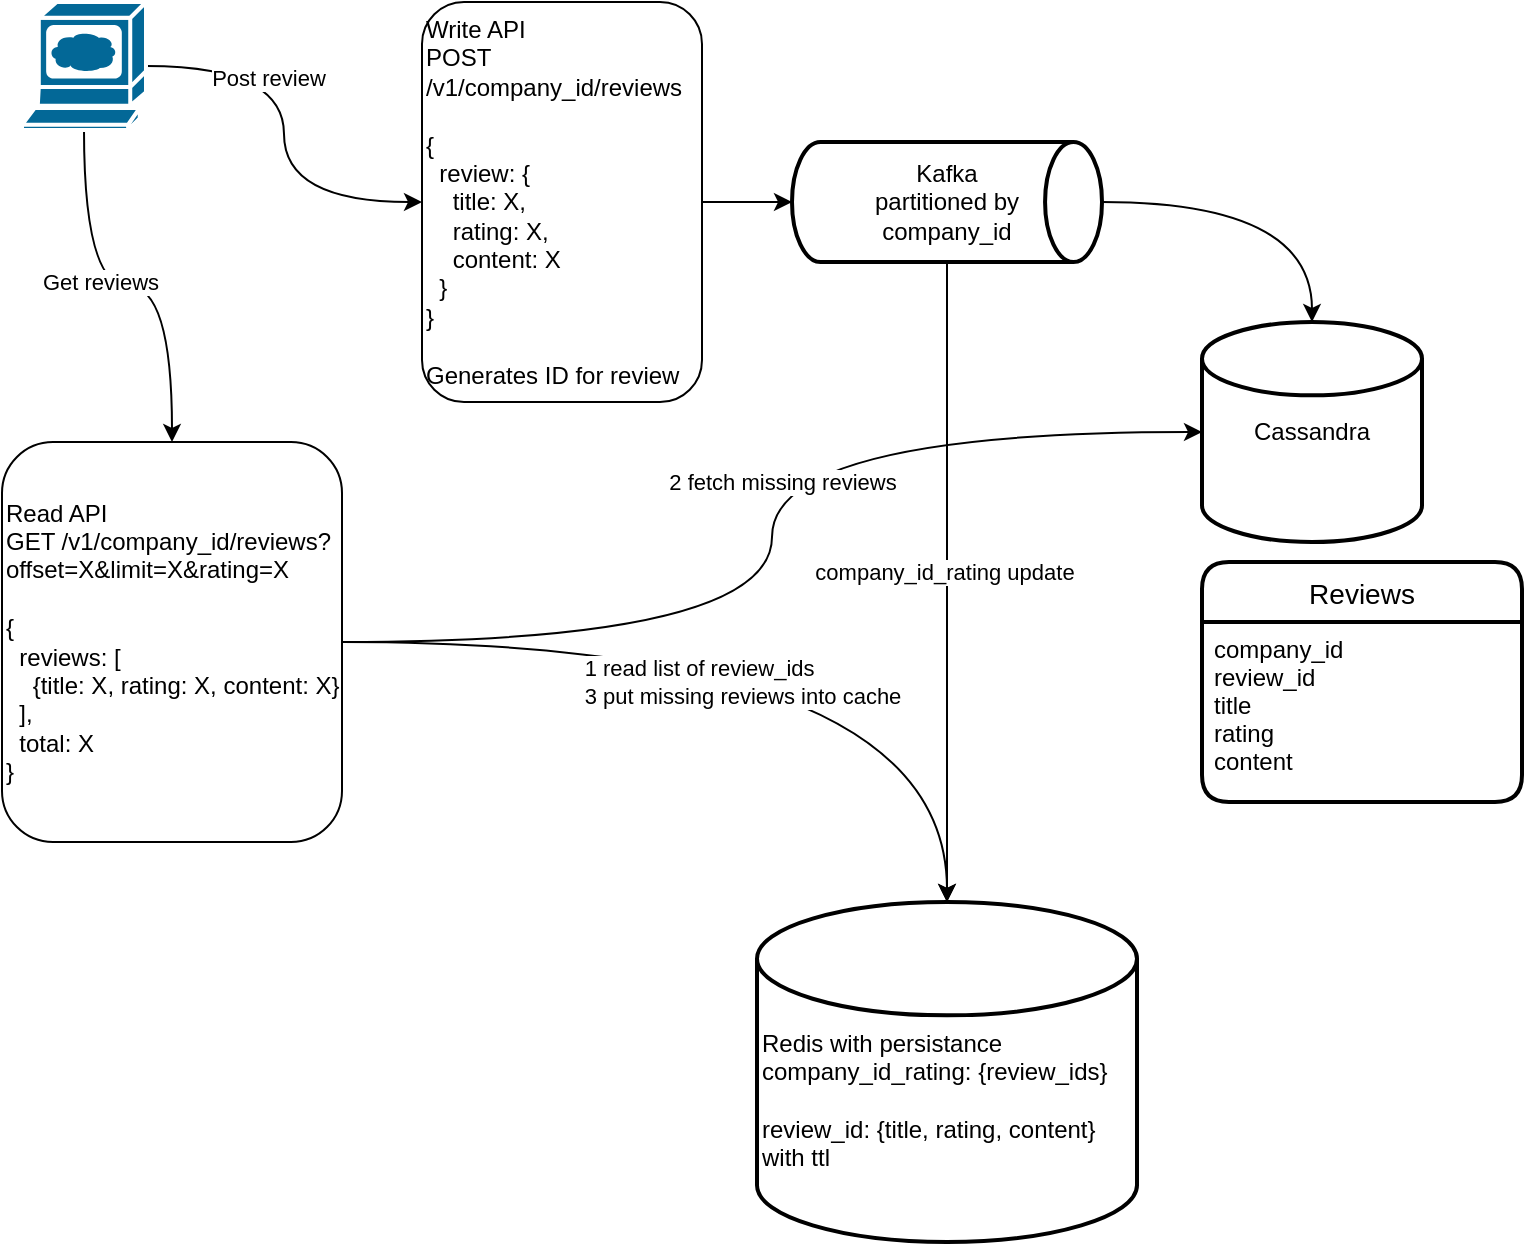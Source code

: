 <mxfile version="20.3.2" type="github"><diagram id="gGi4H9r4V06tX_kbE4wG" name="Page-1"><mxGraphModel dx="976" dy="666" grid="1" gridSize="10" guides="1" tooltips="1" connect="1" arrows="1" fold="1" page="1" pageScale="1" pageWidth="850" pageHeight="1100" math="0" shadow="0"><root><mxCell id="0"/><mxCell id="1" parent="0"/><mxCell id="WrSqrYOQCW2Mg6NUQv-p-28" value="" style="edgeStyle=orthogonalEdgeStyle;curved=1;orthogonalLoop=1;jettySize=auto;html=1;" edge="1" parent="1" source="WrSqrYOQCW2Mg6NUQv-p-1" target="WrSqrYOQCW2Mg6NUQv-p-4"><mxGeometry relative="1" as="geometry"/></mxCell><mxCell id="WrSqrYOQCW2Mg6NUQv-p-30" value="Post review" style="edgeLabel;html=1;align=center;verticalAlign=middle;resizable=0;points=[];" vertex="1" connectable="0" parent="WrSqrYOQCW2Mg6NUQv-p-28"><mxGeometry x="-0.409" y="-5" relative="1" as="geometry"><mxPoint y="1" as="offset"/></mxGeometry></mxCell><mxCell id="WrSqrYOQCW2Mg6NUQv-p-29" value="" style="edgeStyle=orthogonalEdgeStyle;curved=1;orthogonalLoop=1;jettySize=auto;html=1;" edge="1" parent="1" source="WrSqrYOQCW2Mg6NUQv-p-1" target="WrSqrYOQCW2Mg6NUQv-p-23"><mxGeometry relative="1" as="geometry"/></mxCell><mxCell id="WrSqrYOQCW2Mg6NUQv-p-31" value="Get reviews" style="edgeLabel;html=1;align=center;verticalAlign=middle;resizable=0;points=[];" vertex="1" connectable="0" parent="WrSqrYOQCW2Mg6NUQv-p-29"><mxGeometry x="-0.141" y="3" relative="1" as="geometry"><mxPoint y="1" as="offset"/></mxGeometry></mxCell><mxCell id="WrSqrYOQCW2Mg6NUQv-p-1" value="" style="shape=mxgraph.cisco.computers_and_peripherals.web_browser;html=1;pointerEvents=1;dashed=0;fillColor=#036897;strokeColor=#ffffff;strokeWidth=2;verticalLabelPosition=bottom;verticalAlign=top;align=center;outlineConnect=0;" vertex="1" parent="1"><mxGeometry x="40" y="40" width="62" height="64" as="geometry"/></mxCell><mxCell id="WrSqrYOQCW2Mg6NUQv-p-7" value="" style="edgeStyle=orthogonalEdgeStyle;orthogonalLoop=1;jettySize=auto;html=1;curved=1;" edge="1" parent="1" source="WrSqrYOQCW2Mg6NUQv-p-4" target="WrSqrYOQCW2Mg6NUQv-p-6"><mxGeometry relative="1" as="geometry"/></mxCell><mxCell id="WrSqrYOQCW2Mg6NUQv-p-4" value="Write API&lt;br&gt;POST /v1/company_id/reviews&lt;br&gt;&lt;br&gt;{&lt;br&gt;&lt;blockquote style=&quot;margin: 0 0 0 40px; border: none; padding: 0px;&quot;&gt;&lt;/blockquote&gt;&lt;span style=&quot;background-color: initial;&quot;&gt;&amp;nbsp; review: {&lt;/span&gt;&lt;br&gt;&lt;blockquote style=&quot;margin: 0 0 0 40px; border: none; padding: 0px;&quot;&gt;&lt;/blockquote&gt;&lt;span style=&quot;background-color: initial;&quot;&gt;&amp;nbsp; &amp;nbsp; title: X,&lt;/span&gt;&lt;br&gt;&lt;blockquote style=&quot;margin: 0 0 0 40px; border: none; padding: 0px;&quot;&gt;&lt;/blockquote&gt;&lt;span style=&quot;background-color: initial;&quot;&gt;&amp;nbsp; &amp;nbsp; rating: X,&lt;/span&gt;&lt;br&gt;&lt;blockquote style=&quot;margin: 0 0 0 40px; border: none; padding: 0px;&quot;&gt;&lt;/blockquote&gt;&lt;span style=&quot;background-color: initial;&quot;&gt;&amp;nbsp; &amp;nbsp; content: X&lt;/span&gt;&lt;br&gt;&amp;nbsp; }&lt;br&gt;}&lt;br&gt;&lt;br&gt;Generates ID for review" style="rounded=1;whiteSpace=wrap;html=1;align=left;" vertex="1" parent="1"><mxGeometry x="240" y="40" width="140" height="200" as="geometry"/></mxCell><mxCell id="WrSqrYOQCW2Mg6NUQv-p-10" value="" style="edgeStyle=orthogonalEdgeStyle;curved=1;orthogonalLoop=1;jettySize=auto;html=1;" edge="1" parent="1" source="WrSqrYOQCW2Mg6NUQv-p-6" target="WrSqrYOQCW2Mg6NUQv-p-8"><mxGeometry relative="1" as="geometry"/></mxCell><mxCell id="WrSqrYOQCW2Mg6NUQv-p-20" value="" style="edgeStyle=orthogonalEdgeStyle;curved=1;orthogonalLoop=1;jettySize=auto;html=1;" edge="1" parent="1" source="WrSqrYOQCW2Mg6NUQv-p-6" target="WrSqrYOQCW2Mg6NUQv-p-17"><mxGeometry relative="1" as="geometry"/></mxCell><mxCell id="WrSqrYOQCW2Mg6NUQv-p-21" value="company_id_rating update" style="edgeLabel;html=1;align=center;verticalAlign=middle;resizable=0;points=[];" vertex="1" connectable="0" parent="WrSqrYOQCW2Mg6NUQv-p-20"><mxGeometry x="-0.032" y="-2" relative="1" as="geometry"><mxPoint as="offset"/></mxGeometry></mxCell><mxCell id="WrSqrYOQCW2Mg6NUQv-p-6" value="Kafka&lt;br&gt;partitioned by&lt;br&gt;company_id" style="strokeWidth=2;html=1;shape=mxgraph.flowchart.direct_data;whiteSpace=wrap;" vertex="1" parent="1"><mxGeometry x="425" y="110" width="155" height="60" as="geometry"/></mxCell><mxCell id="WrSqrYOQCW2Mg6NUQv-p-8" value="Cassandra" style="strokeWidth=2;html=1;shape=mxgraph.flowchart.database;whiteSpace=wrap;" vertex="1" parent="1"><mxGeometry x="630" y="200" width="110" height="110" as="geometry"/></mxCell><mxCell id="WrSqrYOQCW2Mg6NUQv-p-11" value="Reviews" style="swimlane;childLayout=stackLayout;horizontal=1;startSize=30;horizontalStack=0;rounded=1;fontSize=14;fontStyle=0;strokeWidth=2;resizeParent=0;resizeLast=1;shadow=0;dashed=0;align=center;" vertex="1" parent="1"><mxGeometry x="630" y="320" width="160" height="120" as="geometry"><mxRectangle x="630" y="320" width="90" height="30" as="alternateBounds"/></mxGeometry></mxCell><mxCell id="WrSqrYOQCW2Mg6NUQv-p-12" value="company_id&#10;review_id&#10;title&#10;rating&#10;content" style="align=left;strokeColor=none;fillColor=none;spacingLeft=4;fontSize=12;verticalAlign=top;resizable=0;rotatable=0;part=1;" vertex="1" parent="WrSqrYOQCW2Mg6NUQv-p-11"><mxGeometry y="30" width="160" height="90" as="geometry"/></mxCell><mxCell id="WrSqrYOQCW2Mg6NUQv-p-17" value="&lt;br&gt;&lt;br&gt;Redis with persistance&lt;br&gt;company_id_rating: {review_ids}&lt;br&gt;&lt;br&gt;review_id: {title, rating, content} with ttl" style="strokeWidth=2;html=1;shape=mxgraph.flowchart.database;whiteSpace=wrap;align=left;" vertex="1" parent="1"><mxGeometry x="407.5" y="490" width="190" height="170" as="geometry"/></mxCell><mxCell id="WrSqrYOQCW2Mg6NUQv-p-24" value="" style="edgeStyle=orthogonalEdgeStyle;curved=1;orthogonalLoop=1;jettySize=auto;html=1;" edge="1" parent="1" source="WrSqrYOQCW2Mg6NUQv-p-23" target="WrSqrYOQCW2Mg6NUQv-p-17"><mxGeometry relative="1" as="geometry"/></mxCell><mxCell id="WrSqrYOQCW2Mg6NUQv-p-25" value="&lt;div style=&quot;text-align: left;&quot;&gt;1 read list of review_ids&lt;/div&gt;&lt;div style=&quot;text-align: left;&quot;&gt;3 put missing reviews into cache&lt;/div&gt;" style="edgeLabel;html=1;align=center;verticalAlign=middle;resizable=0;points=[];" vertex="1" connectable="0" parent="WrSqrYOQCW2Mg6NUQv-p-24"><mxGeometry x="-0.047" relative="1" as="geometry"><mxPoint x="-6" y="20" as="offset"/></mxGeometry></mxCell><mxCell id="WrSqrYOQCW2Mg6NUQv-p-26" value="" style="edgeStyle=orthogonalEdgeStyle;curved=1;orthogonalLoop=1;jettySize=auto;html=1;entryX=0;entryY=0.5;entryDx=0;entryDy=0;entryPerimeter=0;" edge="1" parent="1" source="WrSqrYOQCW2Mg6NUQv-p-23" target="WrSqrYOQCW2Mg6NUQv-p-8"><mxGeometry relative="1" as="geometry"/></mxCell><mxCell id="WrSqrYOQCW2Mg6NUQv-p-27" value="2 fetch missing reviews" style="edgeLabel;html=1;align=center;verticalAlign=middle;resizable=0;points=[];" vertex="1" connectable="0" parent="WrSqrYOQCW2Mg6NUQv-p-26"><mxGeometry x="0.215" y="-25" relative="1" as="geometry"><mxPoint as="offset"/></mxGeometry></mxCell><mxCell id="WrSqrYOQCW2Mg6NUQv-p-23" value="Read API&lt;br&gt;GET /v1/company_id/reviews?offset=X&amp;amp;limit=X&amp;amp;rating=X&lt;br&gt;&lt;br&gt;{&lt;br&gt;&lt;blockquote style=&quot;margin: 0 0 0 40px; border: none; padding: 0px;&quot;&gt;&lt;/blockquote&gt;&lt;span style=&quot;background-color: initial;&quot;&gt;&amp;nbsp; reviews: [&lt;br&gt;&amp;nbsp; &amp;nbsp; {title: X, rating: X, content: X}&lt;br&gt;&lt;/span&gt;&amp;nbsp; ],&lt;br&gt;&amp;nbsp; total: X&lt;br&gt;}" style="rounded=1;whiteSpace=wrap;html=1;align=left;" vertex="1" parent="1"><mxGeometry x="30" y="260" width="170" height="200" as="geometry"/></mxCell></root></mxGraphModel></diagram></mxfile>